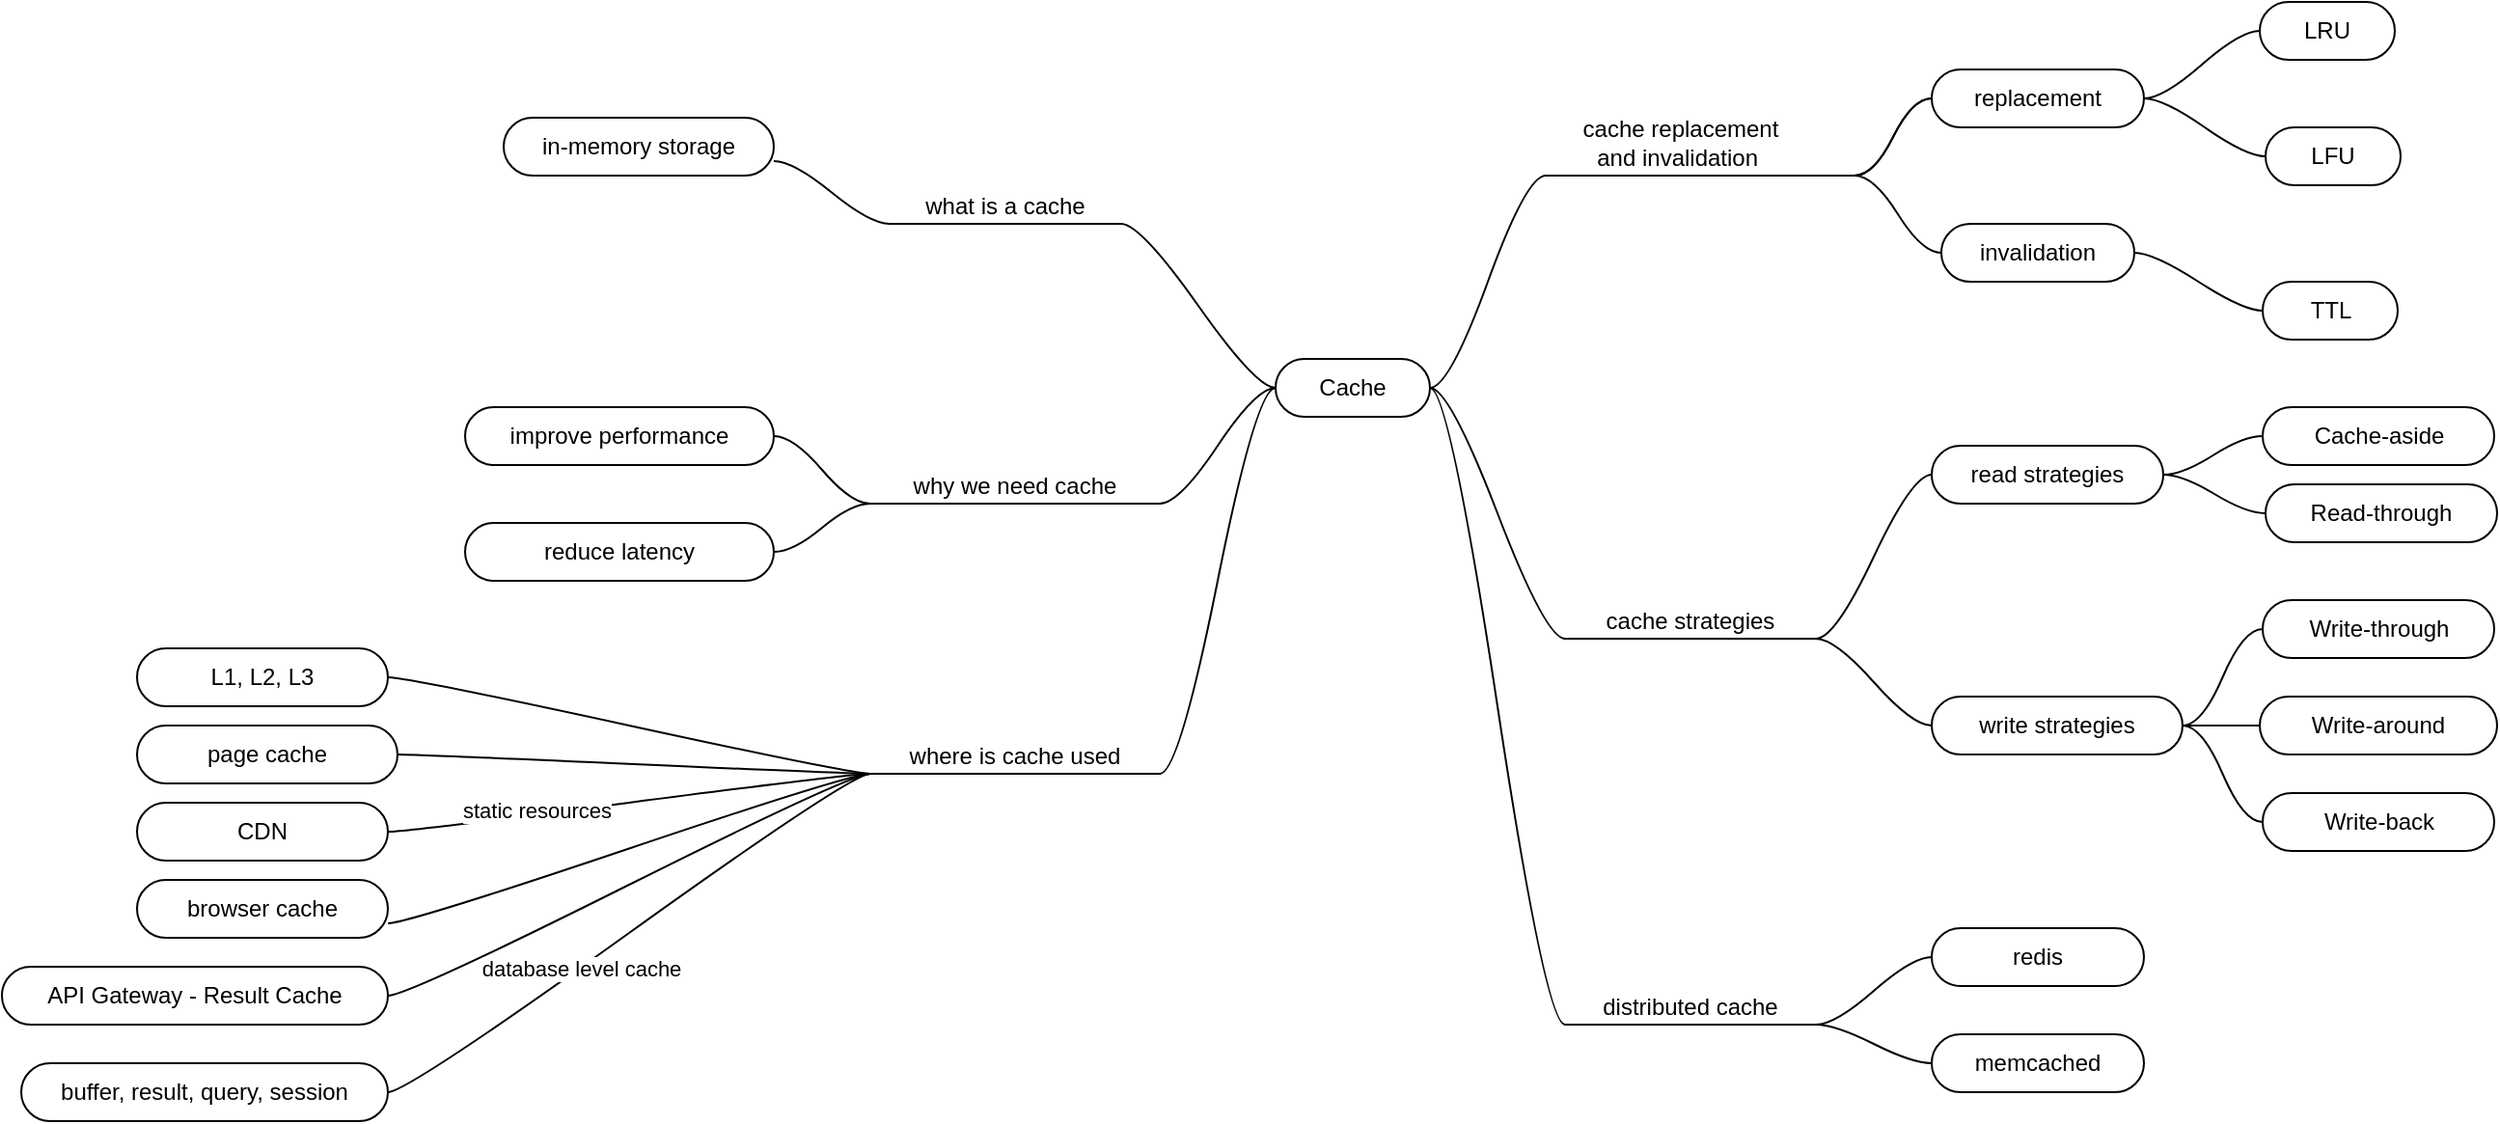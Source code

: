 <mxfile version="21.1.5" type="github">
  <diagram name="Page-1" id="_Mq730CpOTIK_EJbr8pR">
    <mxGraphModel dx="2021" dy="719" grid="1" gridSize="10" guides="1" tooltips="1" connect="1" arrows="1" fold="1" page="1" pageScale="1" pageWidth="827" pageHeight="1169" math="0" shadow="0">
      <root>
        <mxCell id="0" />
        <mxCell id="1" parent="0" />
        <mxCell id="2BZG7tl-g-K6Shy4kgfQ-9" value="in-memory storage" style="whiteSpace=wrap;html=1;rounded=1;arcSize=50;align=center;verticalAlign=middle;strokeWidth=1;autosize=1;spacing=4;treeFolding=1;treeMoving=1;newEdgeStyle={&quot;edgeStyle&quot;:&quot;entityRelationEdgeStyle&quot;,&quot;startArrow&quot;:&quot;none&quot;,&quot;endArrow&quot;:&quot;none&quot;,&quot;segment&quot;:10,&quot;curved&quot;:1,&quot;sourcePerimeterSpacing&quot;:0,&quot;targetPerimeterSpacing&quot;:0};" parent="1" vertex="1">
          <mxGeometry x="-20" y="140" width="140" height="30" as="geometry" />
        </mxCell>
        <mxCell id="2BZG7tl-g-K6Shy4kgfQ-1" value="" style="swimlane;startSize=20;horizontal=1;containerType=tree;strokeColor=none;fillColor=default;" parent="1" vertex="1">
          <mxGeometry x="210" y="200" width="470" height="210" as="geometry">
            <mxRectangle x="220" y="200" width="90" height="30" as="alternateBounds" />
          </mxGeometry>
        </mxCell>
        <mxCell id="4cRs8yxphezBTt36DPzO-87" style="edgeStyle=entityRelationEdgeStyle;rounded=0;orthogonalLoop=1;jettySize=auto;html=1;startArrow=none;endArrow=none;segment=10;curved=1;sourcePerimeterSpacing=0;targetPerimeterSpacing=0;entryX=1;entryY=1;entryDx=0;entryDy=0;" parent="2BZG7tl-g-K6Shy4kgfQ-1" source="2BZG7tl-g-K6Shy4kgfQ-6" target="4cRs8yxphezBTt36DPzO-86" edge="1">
          <mxGeometry relative="1" as="geometry" />
        </mxCell>
        <mxCell id="2BZG7tl-g-K6Shy4kgfQ-6" value="Cache" style="whiteSpace=wrap;html=1;rounded=1;arcSize=50;align=center;verticalAlign=middle;strokeWidth=1;autosize=1;spacing=4;treeFolding=1;treeMoving=1;newEdgeStyle={&quot;edgeStyle&quot;:&quot;entityRelationEdgeStyle&quot;,&quot;startArrow&quot;:&quot;none&quot;,&quot;endArrow&quot;:&quot;none&quot;,&quot;segment&quot;:10,&quot;curved&quot;:1,&quot;sourcePerimeterSpacing&quot;:0,&quot;targetPerimeterSpacing&quot;:0};" parent="2BZG7tl-g-K6Shy4kgfQ-1" vertex="1">
          <mxGeometry x="170" y="65" width="80" height="30" as="geometry" />
        </mxCell>
        <mxCell id="4cRs8yxphezBTt36DPzO-68" value="cache strategies" style="whiteSpace=wrap;html=1;shape=partialRectangle;top=0;left=0;bottom=1;right=0;points=[[0,1],[1,1]];fillColor=none;align=center;verticalAlign=bottom;routingCenterY=0.5;snapToPoint=1;recursiveResize=0;autosize=1;treeFolding=1;treeMoving=1;newEdgeStyle={&quot;edgeStyle&quot;:&quot;entityRelationEdgeStyle&quot;,&quot;startArrow&quot;:&quot;none&quot;,&quot;endArrow&quot;:&quot;none&quot;,&quot;segment&quot;:10,&quot;curved&quot;:1,&quot;sourcePerimeterSpacing&quot;:0,&quot;targetPerimeterSpacing&quot;:0};" parent="2BZG7tl-g-K6Shy4kgfQ-1" vertex="1">
          <mxGeometry x="320" y="180" width="130" height="30" as="geometry" />
        </mxCell>
        <mxCell id="4cRs8yxphezBTt36DPzO-69" style="edgeStyle=entityRelationEdgeStyle;rounded=0;orthogonalLoop=1;jettySize=auto;html=1;startArrow=none;endArrow=none;segment=10;curved=1;sourcePerimeterSpacing=0;targetPerimeterSpacing=0;entryX=0;entryY=1;entryDx=0;entryDy=0;" parent="2BZG7tl-g-K6Shy4kgfQ-1" source="2BZG7tl-g-K6Shy4kgfQ-6" target="4cRs8yxphezBTt36DPzO-68" edge="1">
          <mxGeometry relative="1" as="geometry" />
        </mxCell>
        <mxCell id="4cRs8yxphezBTt36DPzO-86" value="why we need cache" style="whiteSpace=wrap;html=1;shape=partialRectangle;top=0;left=0;bottom=1;right=0;points=[[0,1],[1,1]];fillColor=none;align=center;verticalAlign=bottom;routingCenterY=0.5;snapToPoint=1;recursiveResize=0;autosize=1;treeFolding=1;treeMoving=1;newEdgeStyle={&quot;edgeStyle&quot;:&quot;entityRelationEdgeStyle&quot;,&quot;startArrow&quot;:&quot;none&quot;,&quot;endArrow&quot;:&quot;none&quot;,&quot;segment&quot;:10,&quot;curved&quot;:1,&quot;sourcePerimeterSpacing&quot;:0,&quot;targetPerimeterSpacing&quot;:0};" parent="2BZG7tl-g-K6Shy4kgfQ-1" vertex="1">
          <mxGeometry x="-40" y="110" width="150" height="30" as="geometry" />
        </mxCell>
        <mxCell id="4cRs8yxphezBTt36DPzO-5" value="" style="edgeStyle=entityRelationEdgeStyle;rounded=0;orthogonalLoop=1;jettySize=auto;html=1;startArrow=none;endArrow=none;segment=10;curved=1;sourcePerimeterSpacing=0;targetPerimeterSpacing=0;" parent="1" target="4cRs8yxphezBTt36DPzO-4" edge="1">
          <mxGeometry relative="1" as="geometry">
            <mxPoint x="680" y="170" as="sourcePoint" />
          </mxGeometry>
        </mxCell>
        <mxCell id="4cRs8yxphezBTt36DPzO-7" value="" style="edgeStyle=entityRelationEdgeStyle;rounded=0;orthogonalLoop=1;jettySize=auto;html=1;startArrow=none;endArrow=none;segment=10;curved=1;sourcePerimeterSpacing=0;targetPerimeterSpacing=0;" parent="1" target="4cRs8yxphezBTt36DPzO-4" edge="1">
          <mxGeometry relative="1" as="geometry">
            <mxPoint x="680" y="170" as="sourcePoint" />
          </mxGeometry>
        </mxCell>
        <mxCell id="4cRs8yxphezBTt36DPzO-9" value="" style="edgeStyle=entityRelationEdgeStyle;rounded=0;orthogonalLoop=1;jettySize=auto;html=1;startArrow=none;endArrow=none;segment=10;curved=1;sourcePerimeterSpacing=0;targetPerimeterSpacing=0;" parent="1" target="4cRs8yxphezBTt36DPzO-8" edge="1">
          <mxGeometry relative="1" as="geometry">
            <mxPoint x="680" y="170" as="sourcePoint" />
          </mxGeometry>
        </mxCell>
        <mxCell id="4cRs8yxphezBTt36DPzO-15" value="" style="edgeStyle=entityRelationEdgeStyle;rounded=0;orthogonalLoop=1;jettySize=auto;html=1;startArrow=none;endArrow=none;segment=10;curved=1;sourcePerimeterSpacing=0;targetPerimeterSpacing=0;" parent="1" source="4cRs8yxphezBTt36DPzO-4" target="4cRs8yxphezBTt36DPzO-14" edge="1">
          <mxGeometry relative="1" as="geometry" />
        </mxCell>
        <mxCell id="4cRs8yxphezBTt36DPzO-20" value="" style="edgeStyle=entityRelationEdgeStyle;rounded=0;orthogonalLoop=1;jettySize=auto;html=1;startArrow=none;endArrow=none;segment=10;curved=1;sourcePerimeterSpacing=0;targetPerimeterSpacing=0;" parent="1" source="4cRs8yxphezBTt36DPzO-4" target="4cRs8yxphezBTt36DPzO-19" edge="1">
          <mxGeometry relative="1" as="geometry" />
        </mxCell>
        <mxCell id="4cRs8yxphezBTt36DPzO-4" value="replacement" style="whiteSpace=wrap;html=1;rounded=1;arcSize=50;align=center;verticalAlign=middle;strokeWidth=1;autosize=1;spacing=4;treeFolding=1;treeMoving=1;newEdgeStyle={&quot;edgeStyle&quot;:&quot;entityRelationEdgeStyle&quot;,&quot;startArrow&quot;:&quot;none&quot;,&quot;endArrow&quot;:&quot;none&quot;,&quot;segment&quot;:10,&quot;curved&quot;:1,&quot;sourcePerimeterSpacing&quot;:0,&quot;targetPerimeterSpacing&quot;:0};" parent="1" vertex="1">
          <mxGeometry x="720" y="115" width="110" height="30" as="geometry" />
        </mxCell>
        <mxCell id="4cRs8yxphezBTt36DPzO-22" value="" style="edgeStyle=entityRelationEdgeStyle;rounded=0;orthogonalLoop=1;jettySize=auto;html=1;startArrow=none;endArrow=none;segment=10;curved=1;sourcePerimeterSpacing=0;targetPerimeterSpacing=0;" parent="1" source="4cRs8yxphezBTt36DPzO-8" target="4cRs8yxphezBTt36DPzO-21" edge="1">
          <mxGeometry relative="1" as="geometry" />
        </mxCell>
        <mxCell id="4cRs8yxphezBTt36DPzO-8" value="invalidation" style="whiteSpace=wrap;html=1;rounded=1;arcSize=50;align=center;verticalAlign=middle;strokeWidth=1;autosize=1;spacing=4;treeFolding=1;treeMoving=1;newEdgeStyle={&quot;edgeStyle&quot;:&quot;entityRelationEdgeStyle&quot;,&quot;startArrow&quot;:&quot;none&quot;,&quot;endArrow&quot;:&quot;none&quot;,&quot;segment&quot;:10,&quot;curved&quot;:1,&quot;sourcePerimeterSpacing&quot;:0,&quot;targetPerimeterSpacing&quot;:0};" parent="1" vertex="1">
          <mxGeometry x="725" y="195" width="100" height="30" as="geometry" />
        </mxCell>
        <mxCell id="4cRs8yxphezBTt36DPzO-14" value="LRU" style="whiteSpace=wrap;html=1;rounded=1;arcSize=50;align=center;verticalAlign=middle;strokeWidth=1;autosize=1;spacing=4;treeFolding=1;treeMoving=1;newEdgeStyle={&quot;edgeStyle&quot;:&quot;entityRelationEdgeStyle&quot;,&quot;startArrow&quot;:&quot;none&quot;,&quot;endArrow&quot;:&quot;none&quot;,&quot;segment&quot;:10,&quot;curved&quot;:1,&quot;sourcePerimeterSpacing&quot;:0,&quot;targetPerimeterSpacing&quot;:0};" parent="1" vertex="1">
          <mxGeometry x="890" y="80" width="70" height="30" as="geometry" />
        </mxCell>
        <mxCell id="4cRs8yxphezBTt36DPzO-19" value="LFU" style="whiteSpace=wrap;html=1;rounded=1;arcSize=50;align=center;verticalAlign=middle;strokeWidth=1;autosize=1;spacing=4;treeFolding=1;treeMoving=1;newEdgeStyle={&quot;edgeStyle&quot;:&quot;entityRelationEdgeStyle&quot;,&quot;startArrow&quot;:&quot;none&quot;,&quot;endArrow&quot;:&quot;none&quot;,&quot;segment&quot;:10,&quot;curved&quot;:1,&quot;sourcePerimeterSpacing&quot;:0,&quot;targetPerimeterSpacing&quot;:0};" parent="1" vertex="1">
          <mxGeometry x="893" y="145" width="70" height="30" as="geometry" />
        </mxCell>
        <mxCell id="4cRs8yxphezBTt36DPzO-21" value="TTL" style="whiteSpace=wrap;html=1;rounded=1;arcSize=50;align=center;verticalAlign=middle;strokeWidth=1;autosize=1;spacing=4;treeFolding=1;treeMoving=1;newEdgeStyle={&quot;edgeStyle&quot;:&quot;entityRelationEdgeStyle&quot;,&quot;startArrow&quot;:&quot;none&quot;,&quot;endArrow&quot;:&quot;none&quot;,&quot;segment&quot;:10,&quot;curved&quot;:1,&quot;sourcePerimeterSpacing&quot;:0,&quot;targetPerimeterSpacing&quot;:0};" parent="1" vertex="1">
          <mxGeometry x="891.5" y="225" width="70" height="30" as="geometry" />
        </mxCell>
        <mxCell id="4cRs8yxphezBTt36DPzO-33" value="Cache-aside" style="whiteSpace=wrap;html=1;rounded=1;arcSize=50;align=center;verticalAlign=middle;strokeWidth=1;autosize=1;spacing=4;treeFolding=1;treeMoving=1;newEdgeStyle={&quot;edgeStyle&quot;:&quot;entityRelationEdgeStyle&quot;,&quot;startArrow&quot;:&quot;none&quot;,&quot;endArrow&quot;:&quot;none&quot;,&quot;segment&quot;:10,&quot;curved&quot;:1,&quot;sourcePerimeterSpacing&quot;:0,&quot;targetPerimeterSpacing&quot;:0};" parent="1" vertex="1">
          <mxGeometry x="891.5" y="290" width="120" height="30" as="geometry" />
        </mxCell>
        <mxCell id="4cRs8yxphezBTt36DPzO-35" value="Write-through" style="whiteSpace=wrap;html=1;rounded=1;arcSize=50;align=center;verticalAlign=middle;strokeWidth=1;autosize=1;spacing=4;treeFolding=1;treeMoving=1;newEdgeStyle={&quot;edgeStyle&quot;:&quot;entityRelationEdgeStyle&quot;,&quot;startArrow&quot;:&quot;none&quot;,&quot;endArrow&quot;:&quot;none&quot;,&quot;segment&quot;:10,&quot;curved&quot;:1,&quot;sourcePerimeterSpacing&quot;:0,&quot;targetPerimeterSpacing&quot;:0};" parent="1" vertex="1">
          <mxGeometry x="891.5" y="390" width="120" height="30" as="geometry" />
        </mxCell>
        <mxCell id="4cRs8yxphezBTt36DPzO-39" value="Write-around" style="whiteSpace=wrap;html=1;rounded=1;arcSize=50;align=center;verticalAlign=middle;strokeWidth=1;autosize=1;spacing=4;treeFolding=1;treeMoving=1;newEdgeStyle={&quot;edgeStyle&quot;:&quot;entityRelationEdgeStyle&quot;,&quot;startArrow&quot;:&quot;none&quot;,&quot;endArrow&quot;:&quot;none&quot;,&quot;segment&quot;:10,&quot;curved&quot;:1,&quot;sourcePerimeterSpacing&quot;:0,&quot;targetPerimeterSpacing&quot;:0};" parent="1" vertex="1">
          <mxGeometry x="890" y="440" width="123" height="30" as="geometry" />
        </mxCell>
        <mxCell id="4cRs8yxphezBTt36DPzO-41" value="Write-back" style="whiteSpace=wrap;html=1;rounded=1;arcSize=50;align=center;verticalAlign=middle;strokeWidth=1;autosize=1;spacing=4;treeFolding=1;treeMoving=1;newEdgeStyle={&quot;edgeStyle&quot;:&quot;entityRelationEdgeStyle&quot;,&quot;startArrow&quot;:&quot;none&quot;,&quot;endArrow&quot;:&quot;none&quot;,&quot;segment&quot;:10,&quot;curved&quot;:1,&quot;sourcePerimeterSpacing&quot;:0,&quot;targetPerimeterSpacing&quot;:0};" parent="1" vertex="1">
          <mxGeometry x="891.5" y="490" width="120" height="30" as="geometry" />
        </mxCell>
        <mxCell id="4cRs8yxphezBTt36DPzO-43" value="Read-through" style="whiteSpace=wrap;html=1;rounded=1;arcSize=50;align=center;verticalAlign=middle;strokeWidth=1;autosize=1;spacing=4;treeFolding=1;treeMoving=1;newEdgeStyle={&quot;edgeStyle&quot;:&quot;entityRelationEdgeStyle&quot;,&quot;startArrow&quot;:&quot;none&quot;,&quot;endArrow&quot;:&quot;none&quot;,&quot;segment&quot;:10,&quot;curved&quot;:1,&quot;sourcePerimeterSpacing&quot;:0,&quot;targetPerimeterSpacing&quot;:0};" parent="1" vertex="1">
          <mxGeometry x="893" y="330" width="120" height="30" as="geometry" />
        </mxCell>
        <mxCell id="4cRs8yxphezBTt36DPzO-50" value="improve performance" style="whiteSpace=wrap;html=1;rounded=1;arcSize=50;align=center;verticalAlign=middle;strokeWidth=1;autosize=1;spacing=4;treeFolding=1;treeMoving=1;newEdgeStyle={&quot;edgeStyle&quot;:&quot;entityRelationEdgeStyle&quot;,&quot;startArrow&quot;:&quot;none&quot;,&quot;endArrow&quot;:&quot;none&quot;,&quot;segment&quot;:10,&quot;curved&quot;:1,&quot;sourcePerimeterSpacing&quot;:0,&quot;targetPerimeterSpacing&quot;:0};" parent="1" vertex="1">
          <mxGeometry x="-40" y="290" width="160" height="30" as="geometry" />
        </mxCell>
        <mxCell id="4cRs8yxphezBTt36DPzO-52" value="reduce latency" style="whiteSpace=wrap;html=1;rounded=1;arcSize=50;align=center;verticalAlign=middle;strokeWidth=1;autosize=1;spacing=4;treeFolding=1;treeMoving=1;newEdgeStyle={&quot;edgeStyle&quot;:&quot;entityRelationEdgeStyle&quot;,&quot;startArrow&quot;:&quot;none&quot;,&quot;endArrow&quot;:&quot;none&quot;,&quot;segment&quot;:10,&quot;curved&quot;:1,&quot;sourcePerimeterSpacing&quot;:0,&quot;targetPerimeterSpacing&quot;:0};" parent="1" vertex="1">
          <mxGeometry x="-40" y="350" width="160" height="30" as="geometry" />
        </mxCell>
        <mxCell id="4cRs8yxphezBTt36DPzO-54" style="edgeStyle=entityRelationEdgeStyle;rounded=0;orthogonalLoop=1;jettySize=auto;html=1;startArrow=none;endArrow=none;segment=10;curved=1;sourcePerimeterSpacing=0;targetPerimeterSpacing=0;" parent="1" source="2BZG7tl-g-K6Shy4kgfQ-6" target="4cRs8yxphezBTt36DPzO-83" edge="1">
          <mxGeometry relative="1" as="geometry">
            <mxPoint x="320" y="185" as="targetPoint" />
          </mxGeometry>
        </mxCell>
        <mxCell id="4cRs8yxphezBTt36DPzO-66" style="edgeStyle=entityRelationEdgeStyle;rounded=0;orthogonalLoop=1;jettySize=auto;html=1;startArrow=none;endArrow=none;segment=10;curved=1;sourcePerimeterSpacing=0;targetPerimeterSpacing=0;exitX=1;exitY=1;exitDx=0;exitDy=0;" parent="1" source="4cRs8yxphezBTt36DPzO-64" edge="1">
          <mxGeometry relative="1" as="geometry">
            <mxPoint x="680" y="170" as="targetPoint" />
          </mxGeometry>
        </mxCell>
        <mxCell id="4cRs8yxphezBTt36DPzO-64" value="cache replacement &lt;br&gt;and invalidation&amp;nbsp;" style="whiteSpace=wrap;html=1;shape=partialRectangle;top=0;left=0;bottom=1;right=0;points=[[0,1],[1,1]];fillColor=none;align=center;verticalAlign=bottom;routingCenterY=0.5;snapToPoint=1;recursiveResize=0;autosize=1;treeFolding=1;treeMoving=1;newEdgeStyle={&quot;edgeStyle&quot;:&quot;entityRelationEdgeStyle&quot;,&quot;startArrow&quot;:&quot;none&quot;,&quot;endArrow&quot;:&quot;none&quot;,&quot;segment&quot;:10,&quot;curved&quot;:1,&quot;sourcePerimeterSpacing&quot;:0,&quot;targetPerimeterSpacing&quot;:0};" parent="1" vertex="1">
          <mxGeometry x="520" y="130" width="140" height="40" as="geometry" />
        </mxCell>
        <mxCell id="4cRs8yxphezBTt36DPzO-67" style="edgeStyle=entityRelationEdgeStyle;rounded=0;orthogonalLoop=1;jettySize=auto;html=1;startArrow=none;endArrow=none;segment=10;curved=1;sourcePerimeterSpacing=0;targetPerimeterSpacing=0;entryX=0;entryY=1;entryDx=0;entryDy=0;" parent="1" source="2BZG7tl-g-K6Shy4kgfQ-6" target="4cRs8yxphezBTt36DPzO-64" edge="1">
          <mxGeometry relative="1" as="geometry" />
        </mxCell>
        <mxCell id="4cRs8yxphezBTt36DPzO-76" style="edgeStyle=entityRelationEdgeStyle;rounded=0;orthogonalLoop=1;jettySize=auto;html=1;startArrow=none;endArrow=none;segment=10;curved=1;sourcePerimeterSpacing=0;targetPerimeterSpacing=0;entryX=0;entryY=0.5;entryDx=0;entryDy=0;" parent="1" source="4cRs8yxphezBTt36DPzO-72" target="4cRs8yxphezBTt36DPzO-33" edge="1">
          <mxGeometry relative="1" as="geometry" />
        </mxCell>
        <mxCell id="4cRs8yxphezBTt36DPzO-77" style="edgeStyle=entityRelationEdgeStyle;rounded=0;orthogonalLoop=1;jettySize=auto;html=1;startArrow=none;endArrow=none;segment=10;curved=1;sourcePerimeterSpacing=0;targetPerimeterSpacing=0;entryX=0;entryY=0.5;entryDx=0;entryDy=0;" parent="1" source="4cRs8yxphezBTt36DPzO-72" target="4cRs8yxphezBTt36DPzO-43" edge="1">
          <mxGeometry relative="1" as="geometry" />
        </mxCell>
        <mxCell id="4cRs8yxphezBTt36DPzO-72" value="read strategies" style="whiteSpace=wrap;html=1;rounded=1;arcSize=50;align=center;verticalAlign=middle;strokeWidth=1;autosize=1;spacing=4;treeFolding=1;treeMoving=1;newEdgeStyle={&quot;edgeStyle&quot;:&quot;entityRelationEdgeStyle&quot;,&quot;startArrow&quot;:&quot;none&quot;,&quot;endArrow&quot;:&quot;none&quot;,&quot;segment&quot;:10,&quot;curved&quot;:1,&quot;sourcePerimeterSpacing&quot;:0,&quot;targetPerimeterSpacing&quot;:0};" parent="1" vertex="1">
          <mxGeometry x="720" y="310" width="120" height="30" as="geometry" />
        </mxCell>
        <mxCell id="4cRs8yxphezBTt36DPzO-78" style="edgeStyle=entityRelationEdgeStyle;rounded=0;orthogonalLoop=1;jettySize=auto;html=1;startArrow=none;endArrow=none;segment=10;curved=1;sourcePerimeterSpacing=0;targetPerimeterSpacing=0;entryX=0;entryY=0.5;entryDx=0;entryDy=0;" parent="1" source="4cRs8yxphezBTt36DPzO-73" target="4cRs8yxphezBTt36DPzO-35" edge="1">
          <mxGeometry relative="1" as="geometry" />
        </mxCell>
        <mxCell id="4cRs8yxphezBTt36DPzO-80" style="edgeStyle=entityRelationEdgeStyle;rounded=0;orthogonalLoop=1;jettySize=auto;html=1;startArrow=none;endArrow=none;segment=10;curved=1;sourcePerimeterSpacing=0;targetPerimeterSpacing=0;entryX=0;entryY=0.5;entryDx=0;entryDy=0;" parent="1" source="4cRs8yxphezBTt36DPzO-73" target="4cRs8yxphezBTt36DPzO-39" edge="1">
          <mxGeometry relative="1" as="geometry" />
        </mxCell>
        <mxCell id="4cRs8yxphezBTt36DPzO-81" style="edgeStyle=entityRelationEdgeStyle;rounded=0;orthogonalLoop=1;jettySize=auto;html=1;startArrow=none;endArrow=none;segment=10;curved=1;sourcePerimeterSpacing=0;targetPerimeterSpacing=0;entryX=0;entryY=0.5;entryDx=0;entryDy=0;" parent="1" source="4cRs8yxphezBTt36DPzO-73" target="4cRs8yxphezBTt36DPzO-41" edge="1">
          <mxGeometry relative="1" as="geometry" />
        </mxCell>
        <mxCell id="4cRs8yxphezBTt36DPzO-73" value="write strategies" style="whiteSpace=wrap;html=1;rounded=1;arcSize=50;align=center;verticalAlign=middle;strokeWidth=1;autosize=1;spacing=4;treeFolding=1;treeMoving=1;newEdgeStyle={&quot;edgeStyle&quot;:&quot;entityRelationEdgeStyle&quot;,&quot;startArrow&quot;:&quot;none&quot;,&quot;endArrow&quot;:&quot;none&quot;,&quot;segment&quot;:10,&quot;curved&quot;:1,&quot;sourcePerimeterSpacing&quot;:0,&quot;targetPerimeterSpacing&quot;:0};" parent="1" vertex="1">
          <mxGeometry x="720" y="440" width="130" height="30" as="geometry" />
        </mxCell>
        <mxCell id="4cRs8yxphezBTt36DPzO-74" style="edgeStyle=entityRelationEdgeStyle;rounded=0;orthogonalLoop=1;jettySize=auto;html=1;startArrow=none;endArrow=none;segment=10;curved=1;sourcePerimeterSpacing=0;targetPerimeterSpacing=0;entryX=0;entryY=0.5;entryDx=0;entryDy=0;" parent="1" source="4cRs8yxphezBTt36DPzO-68" target="4cRs8yxphezBTt36DPzO-73" edge="1">
          <mxGeometry relative="1" as="geometry" />
        </mxCell>
        <mxCell id="4cRs8yxphezBTt36DPzO-75" style="edgeStyle=entityRelationEdgeStyle;rounded=0;orthogonalLoop=1;jettySize=auto;html=1;startArrow=none;endArrow=none;segment=10;curved=1;sourcePerimeterSpacing=0;targetPerimeterSpacing=0;entryX=0;entryY=0.5;entryDx=0;entryDy=0;" parent="1" source="4cRs8yxphezBTt36DPzO-68" target="4cRs8yxphezBTt36DPzO-72" edge="1">
          <mxGeometry relative="1" as="geometry" />
        </mxCell>
        <mxCell id="4cRs8yxphezBTt36DPzO-85" style="edgeStyle=entityRelationEdgeStyle;rounded=0;orthogonalLoop=1;jettySize=auto;html=1;startArrow=none;endArrow=none;segment=10;curved=1;sourcePerimeterSpacing=0;targetPerimeterSpacing=0;entryX=1;entryY=0.75;entryDx=0;entryDy=0;" parent="1" source="4cRs8yxphezBTt36DPzO-83" target="2BZG7tl-g-K6Shy4kgfQ-9" edge="1">
          <mxGeometry relative="1" as="geometry" />
        </mxCell>
        <mxCell id="4cRs8yxphezBTt36DPzO-83" value="what is a cache" style="whiteSpace=wrap;html=1;shape=partialRectangle;top=0;left=0;bottom=1;right=0;points=[[0,1],[1,1]];fillColor=none;align=center;verticalAlign=bottom;routingCenterY=0.5;snapToPoint=1;recursiveResize=0;autosize=1;treeFolding=1;treeMoving=1;newEdgeStyle={&quot;edgeStyle&quot;:&quot;entityRelationEdgeStyle&quot;,&quot;startArrow&quot;:&quot;none&quot;,&quot;endArrow&quot;:&quot;none&quot;,&quot;segment&quot;:10,&quot;curved&quot;:1,&quot;sourcePerimeterSpacing&quot;:0,&quot;targetPerimeterSpacing&quot;:0};" parent="1" vertex="1">
          <mxGeometry x="180" y="165" width="120" height="30" as="geometry" />
        </mxCell>
        <mxCell id="4cRs8yxphezBTt36DPzO-89" style="edgeStyle=entityRelationEdgeStyle;rounded=0;orthogonalLoop=1;jettySize=auto;html=1;startArrow=none;endArrow=none;segment=10;curved=1;sourcePerimeterSpacing=0;targetPerimeterSpacing=0;entryX=1;entryY=0.5;entryDx=0;entryDy=0;" parent="1" source="4cRs8yxphezBTt36DPzO-86" target="4cRs8yxphezBTt36DPzO-52" edge="1">
          <mxGeometry relative="1" as="geometry" />
        </mxCell>
        <mxCell id="4cRs8yxphezBTt36DPzO-90" style="edgeStyle=entityRelationEdgeStyle;rounded=0;orthogonalLoop=1;jettySize=auto;html=1;startArrow=none;endArrow=none;segment=10;curved=1;sourcePerimeterSpacing=0;targetPerimeterSpacing=0;" parent="1" source="4cRs8yxphezBTt36DPzO-86" target="4cRs8yxphezBTt36DPzO-50" edge="1">
          <mxGeometry relative="1" as="geometry" />
        </mxCell>
        <mxCell id="l58vr3Q8qqGI2ohFT3hk-12" style="edgeStyle=entityRelationEdgeStyle;rounded=0;orthogonalLoop=1;jettySize=auto;html=1;startArrow=none;endArrow=none;segment=10;curved=1;sourcePerimeterSpacing=0;targetPerimeterSpacing=0;entryX=1;entryY=0.5;entryDx=0;entryDy=0;" edge="1" parent="1" source="l58vr3Q8qqGI2ohFT3hk-1" target="l58vr3Q8qqGI2ohFT3hk-7">
          <mxGeometry relative="1" as="geometry" />
        </mxCell>
        <mxCell id="l58vr3Q8qqGI2ohFT3hk-21" value="static resources" style="edgeLabel;html=1;align=center;verticalAlign=middle;resizable=0;points=[];" vertex="1" connectable="0" parent="l58vr3Q8qqGI2ohFT3hk-12">
          <mxGeometry x="0.382" y="-2" relative="1" as="geometry">
            <mxPoint as="offset" />
          </mxGeometry>
        </mxCell>
        <mxCell id="l58vr3Q8qqGI2ohFT3hk-13" style="edgeStyle=entityRelationEdgeStyle;rounded=0;orthogonalLoop=1;jettySize=auto;html=1;startArrow=none;endArrow=none;segment=10;curved=1;sourcePerimeterSpacing=0;targetPerimeterSpacing=0;entryX=1;entryY=0.75;entryDx=0;entryDy=0;" edge="1" parent="1" source="l58vr3Q8qqGI2ohFT3hk-1" target="l58vr3Q8qqGI2ohFT3hk-8">
          <mxGeometry relative="1" as="geometry" />
        </mxCell>
        <mxCell id="l58vr3Q8qqGI2ohFT3hk-14" style="edgeStyle=entityRelationEdgeStyle;rounded=0;orthogonalLoop=1;jettySize=auto;html=1;startArrow=none;endArrow=none;segment=10;curved=1;sourcePerimeterSpacing=0;targetPerimeterSpacing=0;" edge="1" parent="1" source="l58vr3Q8qqGI2ohFT3hk-1" target="l58vr3Q8qqGI2ohFT3hk-9">
          <mxGeometry relative="1" as="geometry" />
        </mxCell>
        <mxCell id="l58vr3Q8qqGI2ohFT3hk-23" style="edgeStyle=entityRelationEdgeStyle;rounded=0;orthogonalLoop=1;jettySize=auto;html=1;startArrow=none;endArrow=none;segment=10;curved=1;sourcePerimeterSpacing=0;targetPerimeterSpacing=0;entryX=1;entryY=0.5;entryDx=0;entryDy=0;" edge="1" parent="1" source="l58vr3Q8qqGI2ohFT3hk-1" target="l58vr3Q8qqGI2ohFT3hk-22">
          <mxGeometry relative="1" as="geometry" />
        </mxCell>
        <mxCell id="l58vr3Q8qqGI2ohFT3hk-24" value="database level cache" style="edgeLabel;html=1;align=center;verticalAlign=middle;resizable=0;points=[];" vertex="1" connectable="0" parent="l58vr3Q8qqGI2ohFT3hk-23">
          <mxGeometry x="0.198" y="1" relative="1" as="geometry">
            <mxPoint x="-1" as="offset" />
          </mxGeometry>
        </mxCell>
        <mxCell id="l58vr3Q8qqGI2ohFT3hk-1" value="where is cache used" style="whiteSpace=wrap;html=1;shape=partialRectangle;top=0;left=0;bottom=1;right=0;points=[[0,1],[1,1]];fillColor=none;align=center;verticalAlign=bottom;routingCenterY=0.5;snapToPoint=1;recursiveResize=0;autosize=1;treeFolding=1;treeMoving=1;newEdgeStyle={&quot;edgeStyle&quot;:&quot;entityRelationEdgeStyle&quot;,&quot;startArrow&quot;:&quot;none&quot;,&quot;endArrow&quot;:&quot;none&quot;,&quot;segment&quot;:10,&quot;curved&quot;:1,&quot;sourcePerimeterSpacing&quot;:0,&quot;targetPerimeterSpacing&quot;:0};" vertex="1" parent="1">
          <mxGeometry x="170" y="450" width="150" height="30" as="geometry" />
        </mxCell>
        <mxCell id="l58vr3Q8qqGI2ohFT3hk-2" value="L1, L2, L3" style="whiteSpace=wrap;html=1;rounded=1;arcSize=50;align=center;verticalAlign=middle;strokeWidth=1;autosize=1;spacing=4;treeFolding=1;treeMoving=1;newEdgeStyle={&quot;edgeStyle&quot;:&quot;entityRelationEdgeStyle&quot;,&quot;startArrow&quot;:&quot;none&quot;,&quot;endArrow&quot;:&quot;none&quot;,&quot;segment&quot;:10,&quot;curved&quot;:1,&quot;sourcePerimeterSpacing&quot;:0,&quot;targetPerimeterSpacing&quot;:0};" vertex="1" parent="1">
          <mxGeometry x="-210" y="415" width="130" height="30" as="geometry" />
        </mxCell>
        <mxCell id="l58vr3Q8qqGI2ohFT3hk-3" value="page cache" style="whiteSpace=wrap;html=1;rounded=1;arcSize=50;align=center;verticalAlign=middle;strokeWidth=1;autosize=1;spacing=4;treeFolding=1;treeMoving=1;newEdgeStyle={&quot;edgeStyle&quot;:&quot;entityRelationEdgeStyle&quot;,&quot;startArrow&quot;:&quot;none&quot;,&quot;endArrow&quot;:&quot;none&quot;,&quot;segment&quot;:10,&quot;curved&quot;:1,&quot;sourcePerimeterSpacing&quot;:0,&quot;targetPerimeterSpacing&quot;:0};" vertex="1" parent="1">
          <mxGeometry x="-210" y="455" width="135" height="30" as="geometry" />
        </mxCell>
        <mxCell id="l58vr3Q8qqGI2ohFT3hk-4" style="edgeStyle=entityRelationEdgeStyle;rounded=0;orthogonalLoop=1;jettySize=auto;html=1;startArrow=none;endArrow=none;segment=10;curved=1;sourcePerimeterSpacing=0;targetPerimeterSpacing=0;entryX=1;entryY=0.5;entryDx=0;entryDy=0;" edge="1" parent="1" source="l58vr3Q8qqGI2ohFT3hk-1" target="l58vr3Q8qqGI2ohFT3hk-3">
          <mxGeometry relative="1" as="geometry" />
        </mxCell>
        <mxCell id="l58vr3Q8qqGI2ohFT3hk-5" style="edgeStyle=entityRelationEdgeStyle;rounded=0;orthogonalLoop=1;jettySize=auto;html=1;startArrow=none;endArrow=none;segment=10;curved=1;sourcePerimeterSpacing=0;targetPerimeterSpacing=0;" edge="1" parent="1" source="l58vr3Q8qqGI2ohFT3hk-1" target="l58vr3Q8qqGI2ohFT3hk-2">
          <mxGeometry relative="1" as="geometry" />
        </mxCell>
        <mxCell id="l58vr3Q8qqGI2ohFT3hk-6" style="edgeStyle=entityRelationEdgeStyle;rounded=0;orthogonalLoop=1;jettySize=auto;html=1;startArrow=none;endArrow=none;segment=10;curved=1;sourcePerimeterSpacing=0;targetPerimeterSpacing=0;entryX=1;entryY=1;entryDx=0;entryDy=0;" edge="1" parent="1" source="2BZG7tl-g-K6Shy4kgfQ-6" target="l58vr3Q8qqGI2ohFT3hk-1">
          <mxGeometry relative="1" as="geometry" />
        </mxCell>
        <mxCell id="l58vr3Q8qqGI2ohFT3hk-7" value="CDN" style="whiteSpace=wrap;html=1;rounded=1;arcSize=50;align=center;verticalAlign=middle;strokeWidth=1;autosize=1;spacing=4;treeFolding=1;treeMoving=1;newEdgeStyle={&quot;edgeStyle&quot;:&quot;entityRelationEdgeStyle&quot;,&quot;startArrow&quot;:&quot;none&quot;,&quot;endArrow&quot;:&quot;none&quot;,&quot;segment&quot;:10,&quot;curved&quot;:1,&quot;sourcePerimeterSpacing&quot;:0,&quot;targetPerimeterSpacing&quot;:0};" vertex="1" parent="1">
          <mxGeometry x="-210" y="495" width="130" height="30" as="geometry" />
        </mxCell>
        <mxCell id="l58vr3Q8qqGI2ohFT3hk-8" value="browser cache" style="whiteSpace=wrap;html=1;rounded=1;arcSize=50;align=center;verticalAlign=middle;strokeWidth=1;autosize=1;spacing=4;treeFolding=1;treeMoving=1;newEdgeStyle={&quot;edgeStyle&quot;:&quot;entityRelationEdgeStyle&quot;,&quot;startArrow&quot;:&quot;none&quot;,&quot;endArrow&quot;:&quot;none&quot;,&quot;segment&quot;:10,&quot;curved&quot;:1,&quot;sourcePerimeterSpacing&quot;:0,&quot;targetPerimeterSpacing&quot;:0};" vertex="1" parent="1">
          <mxGeometry x="-210" y="535" width="130" height="30" as="geometry" />
        </mxCell>
        <mxCell id="l58vr3Q8qqGI2ohFT3hk-9" value="API Gateway - Result Cache" style="whiteSpace=wrap;html=1;rounded=1;arcSize=50;align=center;verticalAlign=middle;strokeWidth=1;autosize=1;spacing=4;treeFolding=1;treeMoving=1;newEdgeStyle={&quot;edgeStyle&quot;:&quot;entityRelationEdgeStyle&quot;,&quot;startArrow&quot;:&quot;none&quot;,&quot;endArrow&quot;:&quot;none&quot;,&quot;segment&quot;:10,&quot;curved&quot;:1,&quot;sourcePerimeterSpacing&quot;:0,&quot;targetPerimeterSpacing&quot;:0};" vertex="1" parent="1">
          <mxGeometry x="-280" y="580" width="200" height="30" as="geometry" />
        </mxCell>
        <mxCell id="l58vr3Q8qqGI2ohFT3hk-18" style="edgeStyle=entityRelationEdgeStyle;rounded=0;orthogonalLoop=1;jettySize=auto;html=1;startArrow=none;endArrow=none;segment=10;curved=1;sourcePerimeterSpacing=0;targetPerimeterSpacing=0;entryX=0;entryY=0.5;entryDx=0;entryDy=0;" edge="1" parent="1" source="l58vr3Q8qqGI2ohFT3hk-15" target="l58vr3Q8qqGI2ohFT3hk-16">
          <mxGeometry relative="1" as="geometry" />
        </mxCell>
        <mxCell id="l58vr3Q8qqGI2ohFT3hk-19" style="edgeStyle=entityRelationEdgeStyle;rounded=0;orthogonalLoop=1;jettySize=auto;html=1;startArrow=none;endArrow=none;segment=10;curved=1;sourcePerimeterSpacing=0;targetPerimeterSpacing=0;entryX=0;entryY=0.5;entryDx=0;entryDy=0;" edge="1" parent="1" source="l58vr3Q8qqGI2ohFT3hk-15" target="l58vr3Q8qqGI2ohFT3hk-17">
          <mxGeometry relative="1" as="geometry" />
        </mxCell>
        <mxCell id="l58vr3Q8qqGI2ohFT3hk-15" value="distributed cache" style="whiteSpace=wrap;html=1;shape=partialRectangle;top=0;left=0;bottom=1;right=0;points=[[0,1],[1,1]];fillColor=none;align=center;verticalAlign=bottom;routingCenterY=0.5;snapToPoint=1;recursiveResize=0;autosize=1;treeFolding=1;treeMoving=1;newEdgeStyle={&quot;edgeStyle&quot;:&quot;entityRelationEdgeStyle&quot;,&quot;startArrow&quot;:&quot;none&quot;,&quot;endArrow&quot;:&quot;none&quot;,&quot;segment&quot;:10,&quot;curved&quot;:1,&quot;sourcePerimeterSpacing&quot;:0,&quot;targetPerimeterSpacing&quot;:0};" vertex="1" parent="1">
          <mxGeometry x="530" y="580" width="130" height="30" as="geometry" />
        </mxCell>
        <mxCell id="l58vr3Q8qqGI2ohFT3hk-16" value="redis" style="whiteSpace=wrap;html=1;rounded=1;arcSize=50;align=center;verticalAlign=middle;strokeWidth=1;autosize=1;spacing=4;treeFolding=1;treeMoving=1;newEdgeStyle={&quot;edgeStyle&quot;:&quot;entityRelationEdgeStyle&quot;,&quot;startArrow&quot;:&quot;none&quot;,&quot;endArrow&quot;:&quot;none&quot;,&quot;segment&quot;:10,&quot;curved&quot;:1,&quot;sourcePerimeterSpacing&quot;:0,&quot;targetPerimeterSpacing&quot;:0};" vertex="1" parent="1">
          <mxGeometry x="720" y="560" width="110" height="30" as="geometry" />
        </mxCell>
        <mxCell id="l58vr3Q8qqGI2ohFT3hk-17" value="memcached" style="whiteSpace=wrap;html=1;rounded=1;arcSize=50;align=center;verticalAlign=middle;strokeWidth=1;autosize=1;spacing=4;treeFolding=1;treeMoving=1;newEdgeStyle={&quot;edgeStyle&quot;:&quot;entityRelationEdgeStyle&quot;,&quot;startArrow&quot;:&quot;none&quot;,&quot;endArrow&quot;:&quot;none&quot;,&quot;segment&quot;:10,&quot;curved&quot;:1,&quot;sourcePerimeterSpacing&quot;:0,&quot;targetPerimeterSpacing&quot;:0};" vertex="1" parent="1">
          <mxGeometry x="720" y="615" width="110" height="30" as="geometry" />
        </mxCell>
        <mxCell id="l58vr3Q8qqGI2ohFT3hk-20" style="edgeStyle=entityRelationEdgeStyle;rounded=0;orthogonalLoop=1;jettySize=auto;html=1;startArrow=none;endArrow=none;segment=10;curved=1;sourcePerimeterSpacing=0;targetPerimeterSpacing=0;entryX=0;entryY=1;entryDx=0;entryDy=0;" edge="1" parent="1" source="2BZG7tl-g-K6Shy4kgfQ-6" target="l58vr3Q8qqGI2ohFT3hk-15">
          <mxGeometry relative="1" as="geometry" />
        </mxCell>
        <mxCell id="l58vr3Q8qqGI2ohFT3hk-22" value="buffer, result, query, session" style="whiteSpace=wrap;html=1;rounded=1;arcSize=50;align=center;verticalAlign=middle;strokeWidth=1;autosize=1;spacing=4;treeFolding=1;treeMoving=1;newEdgeStyle={&quot;edgeStyle&quot;:&quot;entityRelationEdgeStyle&quot;,&quot;startArrow&quot;:&quot;none&quot;,&quot;endArrow&quot;:&quot;none&quot;,&quot;segment&quot;:10,&quot;curved&quot;:1,&quot;sourcePerimeterSpacing&quot;:0,&quot;targetPerimeterSpacing&quot;:0};" vertex="1" parent="1">
          <mxGeometry x="-270" y="630" width="190" height="30" as="geometry" />
        </mxCell>
      </root>
    </mxGraphModel>
  </diagram>
</mxfile>
